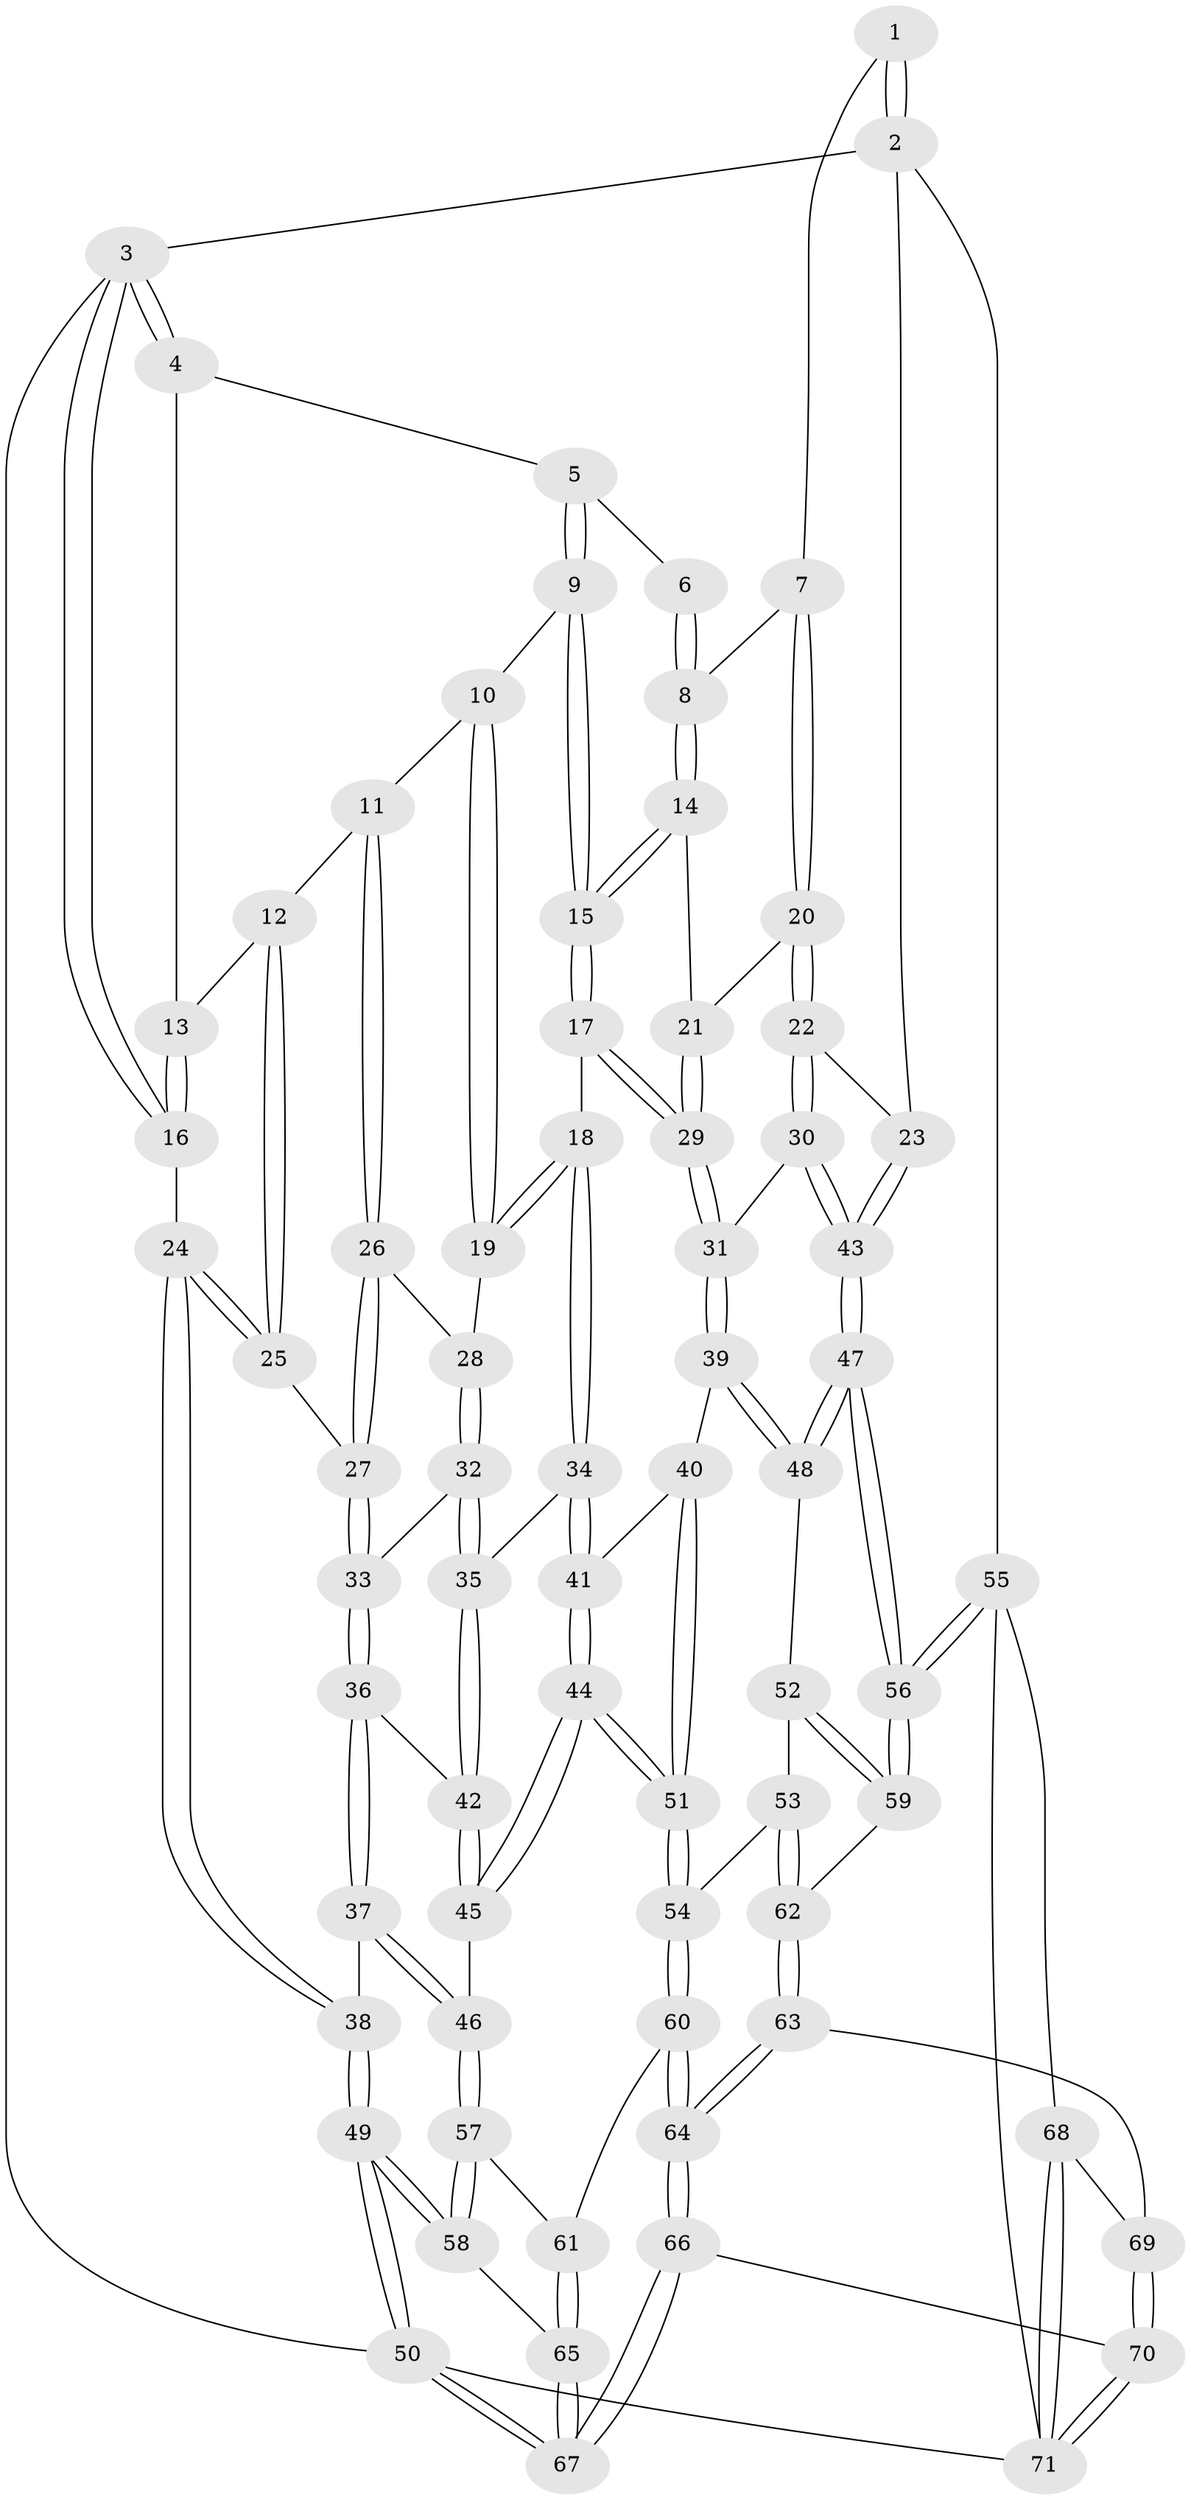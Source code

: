 // Generated by graph-tools (version 1.1) at 2025/11/02/27/25 16:11:52]
// undirected, 71 vertices, 174 edges
graph export_dot {
graph [start="1"]
  node [color=gray90,style=filled];
  1 [pos="+0.6854719508766968+0"];
  2 [pos="+1+0"];
  3 [pos="+0+0"];
  4 [pos="+0.1298737663056963+0"];
  5 [pos="+0.33198697451621134+0"];
  6 [pos="+0.4628068146191673+0"];
  7 [pos="+0.6991256057362516+0.09584216859191336"];
  8 [pos="+0.5458557250238409+0.09403190582842923"];
  9 [pos="+0.33090349304044137+0"];
  10 [pos="+0.2969244414748131+0.05202922062018262"];
  11 [pos="+0.19400725844505362+0.1588210976863152"];
  12 [pos="+0.10414216831511683+0.1478448641051679"];
  13 [pos="+0.10420710508810486+0.09344773185265191"];
  14 [pos="+0.5264811256889497+0.1635114294058379"];
  15 [pos="+0.4801204728943402+0.18543532337216778"];
  16 [pos="+0+0.023514310952440536"];
  17 [pos="+0.44057200831412546+0.24344076316974259"];
  18 [pos="+0.4390778984214849+0.24393072621061157"];
  19 [pos="+0.33743270937505476+0.16675651936766353"];
  20 [pos="+0.7093637742153661+0.126005093483003"];
  21 [pos="+0.59150560720476+0.18721722041812597"];
  22 [pos="+0.7994265438766451+0.2114615992606257"];
  23 [pos="+1+0"];
  24 [pos="+0+0.27774267647539236"];
  25 [pos="+0.04483374061979858+0.19627655466510568"];
  26 [pos="+0.21181184235651154+0.21716109486469742"];
  27 [pos="+0.16532070173302532+0.2757347896704418"];
  28 [pos="+0.2677420785327905+0.24188264025668366"];
  29 [pos="+0.6258795573242028+0.36948458933551587"];
  30 [pos="+0.7688604831118709+0.3436718533972087"];
  31 [pos="+0.6499320077961722+0.4001073778572364"];
  32 [pos="+0.29988015092449516+0.32841982586391605"];
  33 [pos="+0.1677301625379252+0.33017665311790834"];
  34 [pos="+0.36651186941297625+0.3425215510334111"];
  35 [pos="+0.3296079363934027+0.3497105022886521"];
  36 [pos="+0.11350554464565424+0.39549990161368576"];
  37 [pos="+0.04748833652458332+0.438209055658453"];
  38 [pos="+0+0.3956943968808254"];
  39 [pos="+0.6254524852574938+0.4455406865106714"];
  40 [pos="+0.5683954929676104+0.4735144920527824"];
  41 [pos="+0.4105670443364244+0.39048891593765006"];
  42 [pos="+0.2907954986571828+0.42601819826119863"];
  43 [pos="+1+0.5347708523623713"];
  44 [pos="+0.35414557027077104+0.5909827074414437"];
  45 [pos="+0.2856020896259759+0.5616019797282379"];
  46 [pos="+0.18093654945184034+0.5822478839716289"];
  47 [pos="+1+0.5968410739499713"];
  48 [pos="+0.6917119692711349+0.5605393019554298"];
  49 [pos="+0+0.7859230182681036"];
  50 [pos="+0+1"];
  51 [pos="+0.43211346773134923+0.6432897452648035"];
  52 [pos="+0.6921787287540414+0.6154679711518355"];
  53 [pos="+0.5735925642094906+0.7111245519810389"];
  54 [pos="+0.44774300115809584+0.716009947046302"];
  55 [pos="+1+0.8857856425973426"];
  56 [pos="+1+0.651174088067012"];
  57 [pos="+0.1168905272016795+0.7363910954978337"];
  58 [pos="+0+0.7851469774831438"];
  59 [pos="+0.7832436149207423+0.7424477699753761"];
  60 [pos="+0.44412457278072753+0.7283903683722209"];
  61 [pos="+0.15528696682782786+0.7741267840609135"];
  62 [pos="+0.7358134785485895+0.7969801588923509"];
  63 [pos="+0.7284384193368079+0.8303150029860149"];
  64 [pos="+0.45622551685559676+0.9566072048658338"];
  65 [pos="+0.21608974426868888+0.9597971738481943"];
  66 [pos="+0.41896547505246134+1"];
  67 [pos="+0.29653877131810713+1"];
  68 [pos="+0.7960357398765133+0.917803871424889"];
  69 [pos="+0.7603029369012398+0.8898366342711348"];
  70 [pos="+0.5665081519400127+1"];
  71 [pos="+0.8037678983894446+1"];
  1 -- 2;
  1 -- 2;
  1 -- 7;
  2 -- 3;
  2 -- 23;
  2 -- 55;
  3 -- 4;
  3 -- 4;
  3 -- 16;
  3 -- 16;
  3 -- 50;
  4 -- 5;
  4 -- 13;
  5 -- 6;
  5 -- 9;
  5 -- 9;
  6 -- 8;
  6 -- 8;
  7 -- 8;
  7 -- 20;
  7 -- 20;
  8 -- 14;
  8 -- 14;
  9 -- 10;
  9 -- 15;
  9 -- 15;
  10 -- 11;
  10 -- 19;
  10 -- 19;
  11 -- 12;
  11 -- 26;
  11 -- 26;
  12 -- 13;
  12 -- 25;
  12 -- 25;
  13 -- 16;
  13 -- 16;
  14 -- 15;
  14 -- 15;
  14 -- 21;
  15 -- 17;
  15 -- 17;
  16 -- 24;
  17 -- 18;
  17 -- 29;
  17 -- 29;
  18 -- 19;
  18 -- 19;
  18 -- 34;
  18 -- 34;
  19 -- 28;
  20 -- 21;
  20 -- 22;
  20 -- 22;
  21 -- 29;
  21 -- 29;
  22 -- 23;
  22 -- 30;
  22 -- 30;
  23 -- 43;
  23 -- 43;
  24 -- 25;
  24 -- 25;
  24 -- 38;
  24 -- 38;
  25 -- 27;
  26 -- 27;
  26 -- 27;
  26 -- 28;
  27 -- 33;
  27 -- 33;
  28 -- 32;
  28 -- 32;
  29 -- 31;
  29 -- 31;
  30 -- 31;
  30 -- 43;
  30 -- 43;
  31 -- 39;
  31 -- 39;
  32 -- 33;
  32 -- 35;
  32 -- 35;
  33 -- 36;
  33 -- 36;
  34 -- 35;
  34 -- 41;
  34 -- 41;
  35 -- 42;
  35 -- 42;
  36 -- 37;
  36 -- 37;
  36 -- 42;
  37 -- 38;
  37 -- 46;
  37 -- 46;
  38 -- 49;
  38 -- 49;
  39 -- 40;
  39 -- 48;
  39 -- 48;
  40 -- 41;
  40 -- 51;
  40 -- 51;
  41 -- 44;
  41 -- 44;
  42 -- 45;
  42 -- 45;
  43 -- 47;
  43 -- 47;
  44 -- 45;
  44 -- 45;
  44 -- 51;
  44 -- 51;
  45 -- 46;
  46 -- 57;
  46 -- 57;
  47 -- 48;
  47 -- 48;
  47 -- 56;
  47 -- 56;
  48 -- 52;
  49 -- 50;
  49 -- 50;
  49 -- 58;
  49 -- 58;
  50 -- 67;
  50 -- 67;
  50 -- 71;
  51 -- 54;
  51 -- 54;
  52 -- 53;
  52 -- 59;
  52 -- 59;
  53 -- 54;
  53 -- 62;
  53 -- 62;
  54 -- 60;
  54 -- 60;
  55 -- 56;
  55 -- 56;
  55 -- 68;
  55 -- 71;
  56 -- 59;
  56 -- 59;
  57 -- 58;
  57 -- 58;
  57 -- 61;
  58 -- 65;
  59 -- 62;
  60 -- 61;
  60 -- 64;
  60 -- 64;
  61 -- 65;
  61 -- 65;
  62 -- 63;
  62 -- 63;
  63 -- 64;
  63 -- 64;
  63 -- 69;
  64 -- 66;
  64 -- 66;
  65 -- 67;
  65 -- 67;
  66 -- 67;
  66 -- 67;
  66 -- 70;
  68 -- 69;
  68 -- 71;
  68 -- 71;
  69 -- 70;
  69 -- 70;
  70 -- 71;
  70 -- 71;
}
